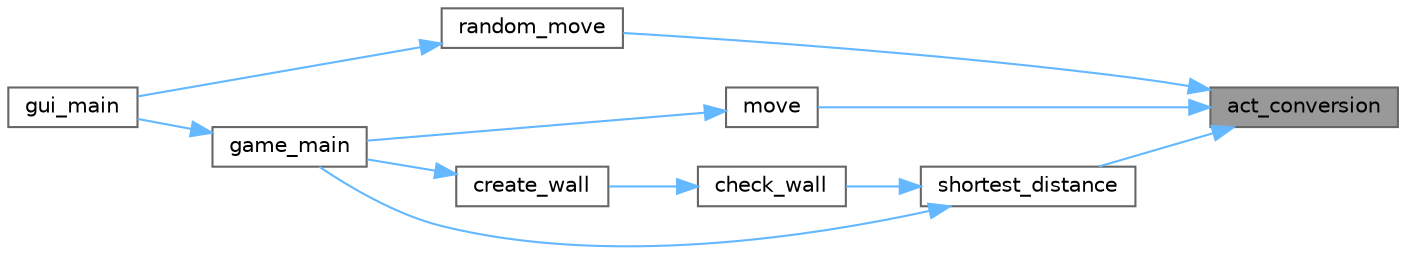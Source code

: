 digraph "act_conversion"
{
 // LATEX_PDF_SIZE
  bgcolor="transparent";
  edge [fontname=Helvetica,fontsize=10,labelfontname=Helvetica,labelfontsize=10];
  node [fontname=Helvetica,fontsize=10,shape=box,height=0.2,width=0.4];
  rankdir="RL";
  Node1 [id="Node000001",label="act_conversion",height=0.2,width=0.4,color="gray40", fillcolor="grey60", style="filled", fontcolor="black",tooltip="移動向きから座標の変化値に変換"];
  Node1 -> Node2 [id="edge11_Node000001_Node000002",dir="back",color="steelblue1",style="solid",tooltip=" "];
  Node2 [id="Node000002",label="move",height=0.2,width=0.4,color="grey40", fillcolor="white", style="filled",URL="$game_8c.html#a3c8bc1cd598e6d4535061d375b6f4369",tooltip="プレイヤーの移動関数"];
  Node2 -> Node3 [id="edge12_Node000002_Node000003",dir="back",color="steelblue1",style="solid",tooltip=" "];
  Node3 [id="Node000003",label="game_main",height=0.2,width=0.4,color="grey40", fillcolor="white", style="filled",URL="$game_8c.html#a441d4f282398c2c2cfe4d27151ef2d0d",tooltip="ゲーム進行関数（メイン）"];
  Node3 -> Node4 [id="edge13_Node000003_Node000004",dir="back",color="steelblue1",style="solid",tooltip=" "];
  Node4 [id="Node000004",label="gui_main",height=0.2,width=0.4,color="grey40", fillcolor="white", style="filled",URL="$gui_8c.html#a0535b8637187c8866effe4f7369f8d40",tooltip="ゲームを進める関数"];
  Node1 -> Node5 [id="edge14_Node000001_Node000005",dir="back",color="steelblue1",style="solid",tooltip=" "];
  Node5 [id="Node000005",label="random_move",height=0.2,width=0.4,color="grey40", fillcolor="white", style="filled",URL="$random_8c.html#a756fa6c976aeb746132c267c69f842a4",tooltip="適当ランダム"];
  Node5 -> Node4 [id="edge15_Node000005_Node000004",dir="back",color="steelblue1",style="solid",tooltip=" "];
  Node1 -> Node6 [id="edge16_Node000001_Node000006",dir="back",color="steelblue1",style="solid",tooltip=" "];
  Node6 [id="Node000006",label="shortest_distance",height=0.2,width=0.4,color="grey40", fillcolor="white", style="filled",URL="$wall_8c.html#ac915aa839568c9cdcf2e174854ca8108",tooltip="現在のプレイヤーの位置からゴールまでの最短距離を探索"];
  Node6 -> Node7 [id="edge17_Node000006_Node000007",dir="back",color="steelblue1",style="solid",tooltip=" "];
  Node7 [id="Node000007",label="check_wall",height=0.2,width=0.4,color="grey40", fillcolor="white", style="filled",URL="$wall_8c.html#a7421fa21a9c825f11310d7b8103a8f3f",tooltip="壁の設置の仕方が問題ないか判定"];
  Node7 -> Node8 [id="edge18_Node000007_Node000008",dir="back",color="steelblue1",style="solid",tooltip=" "];
  Node8 [id="Node000008",label="create_wall",height=0.2,width=0.4,color="grey40", fillcolor="white", style="filled",URL="$game_8c.html#aa87725c2189bc2de03543ba29d6bdff2",tooltip="壁を設置"];
  Node8 -> Node3 [id="edge19_Node000008_Node000003",dir="back",color="steelblue1",style="solid",tooltip=" "];
  Node6 -> Node3 [id="edge20_Node000006_Node000003",dir="back",color="steelblue1",style="solid",tooltip=" "];
}
